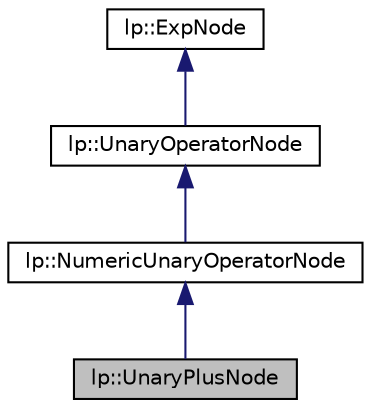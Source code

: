 digraph "lp::UnaryPlusNode"
{
  edge [fontname="Helvetica",fontsize="10",labelfontname="Helvetica",labelfontsize="10"];
  node [fontname="Helvetica",fontsize="10",shape=record];
  Node0 [label="lp::UnaryPlusNode",height=0.2,width=0.4,color="black", fillcolor="grey75", style="filled", fontcolor="black"];
  Node1 -> Node0 [dir="back",color="midnightblue",fontsize="10",style="solid",fontname="Helvetica"];
  Node1 [label="lp::NumericUnaryOperatorNode",height=0.2,width=0.4,color="black", fillcolor="white", style="filled",URL="$classlp_1_1NumericUnaryOperatorNode.html",tooltip="Definition of atributes and methods of UnaryOperatorNode class. "];
  Node2 -> Node1 [dir="back",color="midnightblue",fontsize="10",style="solid",fontname="Helvetica"];
  Node2 [label="lp::UnaryOperatorNode",height=0.2,width=0.4,color="black", fillcolor="white", style="filled",URL="$classlp_1_1UnaryOperatorNode.html",tooltip="Definition of atributes and methods of UnaryOperatorNode class. "];
  Node3 -> Node2 [dir="back",color="midnightblue",fontsize="10",style="solid",fontname="Helvetica"];
  Node3 [label="lp::ExpNode",height=0.2,width=0.4,color="black", fillcolor="white", style="filled",URL="$classlp_1_1ExpNode.html",tooltip="Definition of atributes and methods of ExpNode class. "];
}
